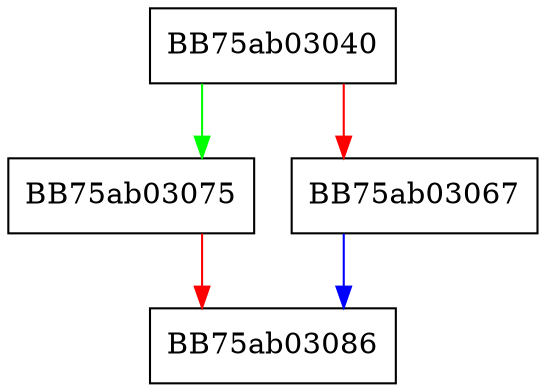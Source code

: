 digraph luaB_getmetatable {
  node [shape="box"];
  graph [splines=ortho];
  BB75ab03040 -> BB75ab03075 [color="green"];
  BB75ab03040 -> BB75ab03067 [color="red"];
  BB75ab03067 -> BB75ab03086 [color="blue"];
  BB75ab03075 -> BB75ab03086 [color="red"];
}